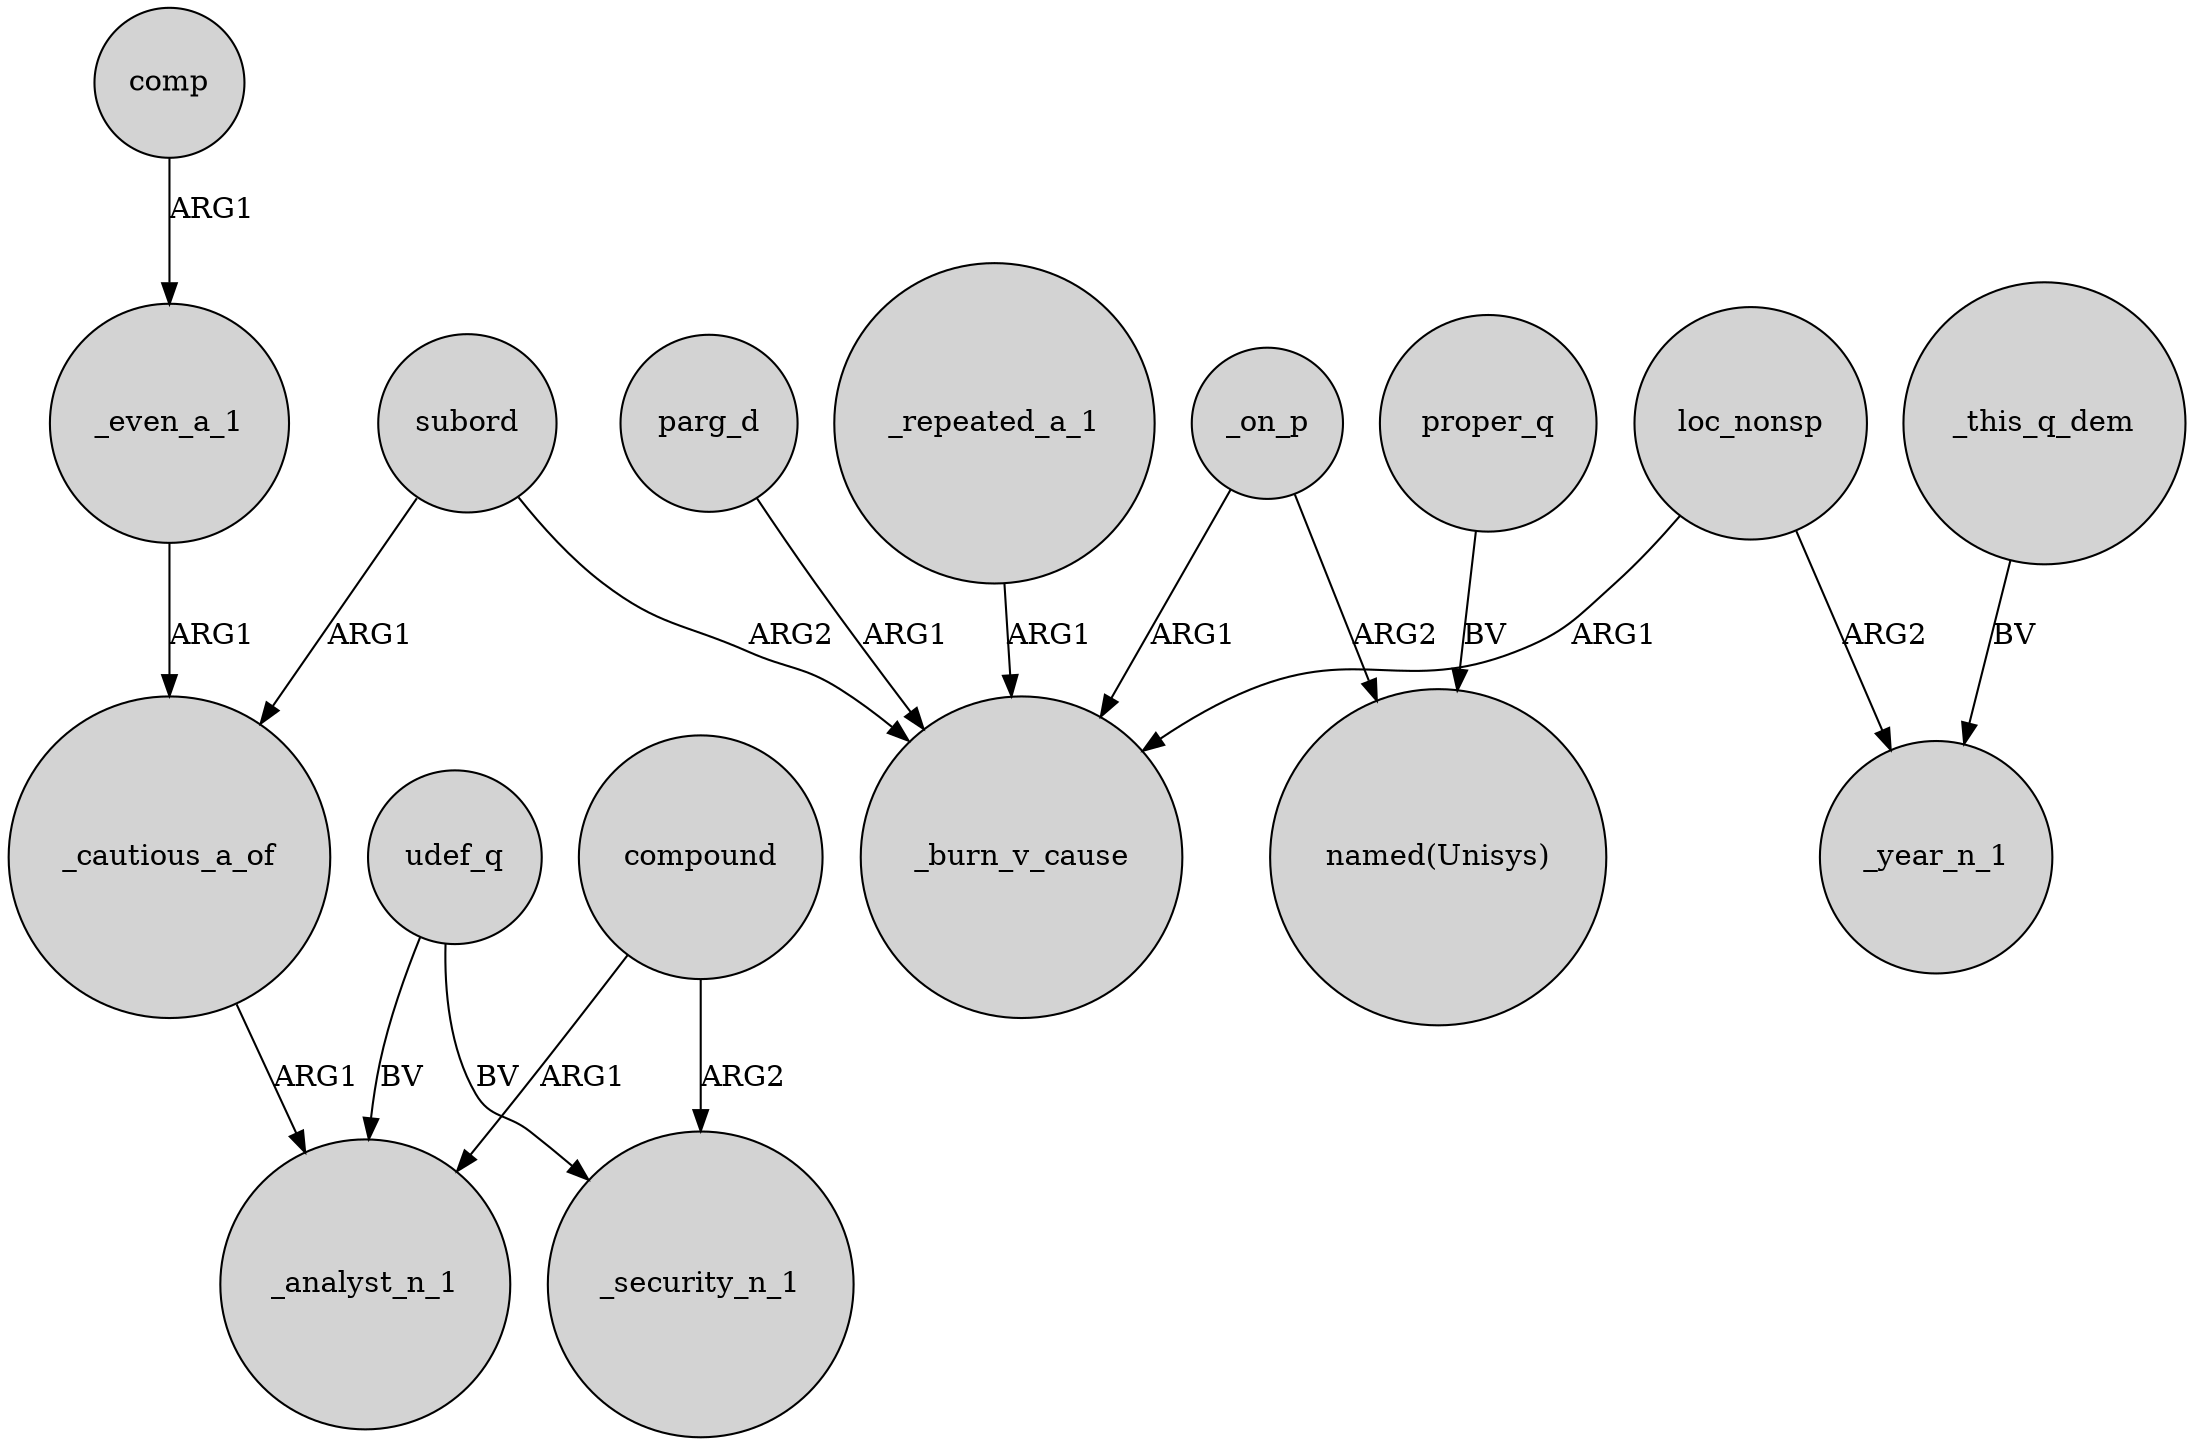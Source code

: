 digraph {
	node [shape=circle style=filled]
	subord -> _cautious_a_of [label=ARG1]
	compound -> _analyst_n_1 [label=ARG1]
	_cautious_a_of -> _analyst_n_1 [label=ARG1]
	_on_p -> "named(Unisys)" [label=ARG2]
	_repeated_a_1 -> _burn_v_cause [label=ARG1]
	udef_q -> _security_n_1 [label=BV]
	_on_p -> _burn_v_cause [label=ARG1]
	subord -> _burn_v_cause [label=ARG2]
	_even_a_1 -> _cautious_a_of [label=ARG1]
	proper_q -> "named(Unisys)" [label=BV]
	loc_nonsp -> _burn_v_cause [label=ARG1]
	parg_d -> _burn_v_cause [label=ARG1]
	_this_q_dem -> _year_n_1 [label=BV]
	loc_nonsp -> _year_n_1 [label=ARG2]
	udef_q -> _analyst_n_1 [label=BV]
	compound -> _security_n_1 [label=ARG2]
	comp -> _even_a_1 [label=ARG1]
}
